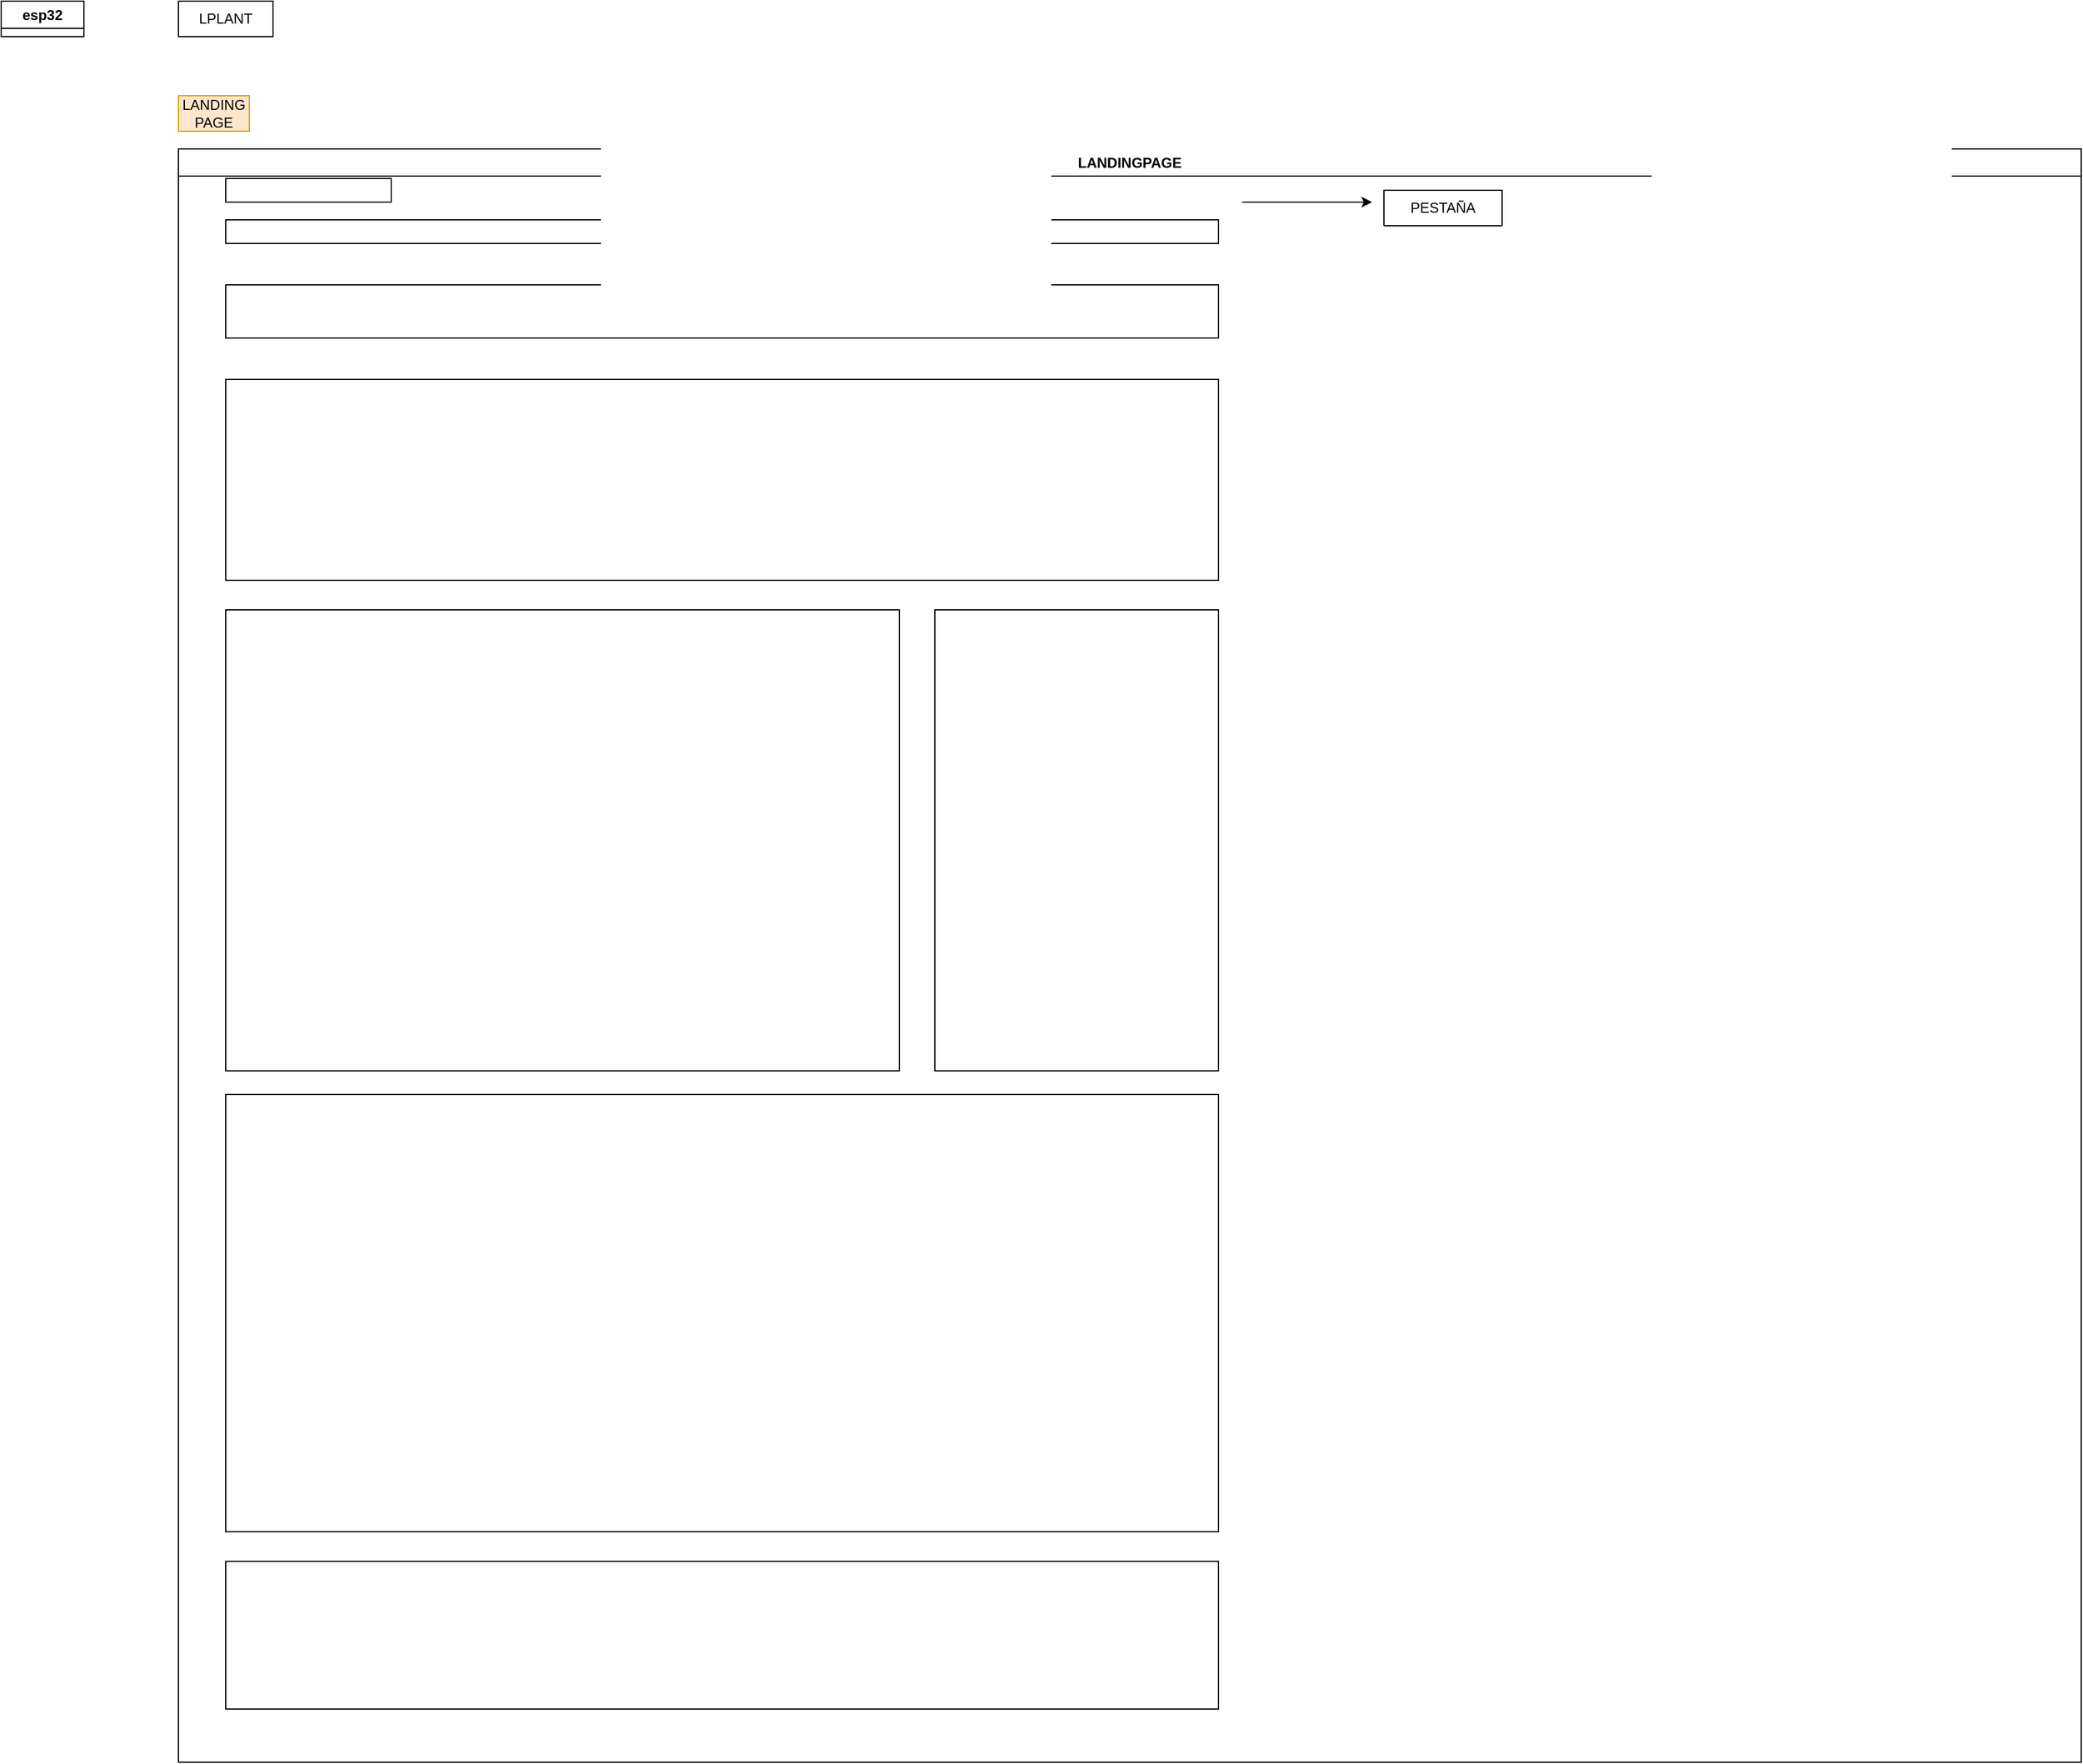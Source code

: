 <mxfile>
    <diagram id="7KAUnmFA8Xaktq5IJ6hh" name="Página-1">
        <mxGraphModel dx="2448" dy="1040" grid="1" gridSize="10" guides="1" tooltips="1" connect="1" arrows="1" fold="1" page="1" pageScale="1" pageWidth="827" pageHeight="1169" math="0" shadow="0">
            <root>
                <mxCell id="0"/>
                <mxCell id="1" parent="0"/>
                <mxCell id="8" value="LPLANT" style="rounded=0;whiteSpace=wrap;html=1;" vertex="1" parent="1">
                    <mxGeometry x="40" y="40" width="80" height="30" as="geometry"/>
                </mxCell>
                <mxCell id="12" value="esp32" style="swimlane;whiteSpace=wrap;html=1;" vertex="1" collapsed="1" parent="1">
                    <mxGeometry x="-110" y="40" width="70" height="30" as="geometry">
                        <mxRectangle x="110" y="10" width="310" height="200" as="alternateBounds"/>
                    </mxGeometry>
                </mxCell>
                <mxCell id="13" value="" style="shape=image;verticalLabelPosition=bottom;labelBackgroundColor=default;verticalAlign=top;aspect=fixed;imageAspect=0;image=https://upload.wikimedia.org/wikipedia/commons/2/20/ESP32_Espressif_ESP-WROOM-32_Dev_Board.jpg;" vertex="1" parent="12">
                    <mxGeometry x="20" y="40" width="60" height="46.05" as="geometry"/>
                </mxCell>
                <mxCell id="14" value="&lt;h1 style=&quot;margin-top: 0px;&quot;&gt;&lt;span style=&quot;background-color: transparent;&quot;&gt;ESP32&lt;/span&gt;&lt;/h1&gt;&lt;h1 style=&quot;margin-top: 0px;&quot;&gt;&lt;span style=&quot;background-color: transparent; font-size: 12px; font-weight: normal;&quot;&gt;Lorem ipsum dolor sit amet, consectetur adipisicing elit, sed do eiusmod tempor incididunt ut labore et dolore magna aliqua.&lt;/span&gt;&lt;/h1&gt;" style="text;html=1;whiteSpace=wrap;overflow=hidden;rounded=0;" vertex="1" parent="12">
                    <mxGeometry x="80" y="30" width="180" height="160" as="geometry"/>
                </mxCell>
                <mxCell id="19" value="LANDING PAGE" style="text;html=1;align=center;verticalAlign=middle;whiteSpace=wrap;rounded=0;fillColor=#ffe6cc;strokeColor=#d79b00;" vertex="1" parent="1">
                    <mxGeometry x="40" y="120" width="60" height="30" as="geometry"/>
                </mxCell>
                <mxCell id="20" value="LANDINGPAGE" style="swimlane;whiteSpace=wrap;html=1;" vertex="1" parent="1">
                    <mxGeometry x="40" y="165" width="1610" height="1365" as="geometry">
                        <mxRectangle x="40" y="165" width="130" height="30" as="alternateBounds"/>
                    </mxGeometry>
                </mxCell>
                <mxCell id="33" value="" style="group;movable=0;resizable=0;rotatable=0;deletable=0;editable=0;locked=1;connectable=0;" vertex="1" connectable="0" parent="20">
                    <mxGeometry x="40" y="25" width="840" height="1295" as="geometry"/>
                </mxCell>
                <mxCell id="30" value="" style="group;movable=1;resizable=1;rotatable=1;deletable=1;editable=1;locked=0;connectable=1;" vertex="1" connectable="0" parent="33">
                    <mxGeometry y="35" width="840" height="1260" as="geometry"/>
                </mxCell>
                <mxCell id="22" value="" style="rounded=0;whiteSpace=wrap;html=1;" vertex="1" parent="30">
                    <mxGeometry width="840" height="20" as="geometry"/>
                </mxCell>
                <mxCell id="24" value="" style="rounded=0;whiteSpace=wrap;html=1;" vertex="1" parent="30">
                    <mxGeometry y="135" width="840" height="170" as="geometry"/>
                </mxCell>
                <mxCell id="25" value="" style="rounded=0;whiteSpace=wrap;html=1;movable=0;resizable=0;rotatable=0;deletable=0;editable=0;locked=1;connectable=0;" vertex="1" parent="30">
                    <mxGeometry y="55" width="840" height="45" as="geometry"/>
                </mxCell>
                <mxCell id="26" value="" style="rounded=0;whiteSpace=wrap;html=1;" vertex="1" parent="30">
                    <mxGeometry x="600" y="330" width="240" height="390" as="geometry"/>
                </mxCell>
                <mxCell id="27" value="" style="rounded=0;whiteSpace=wrap;html=1;" vertex="1" parent="30">
                    <mxGeometry y="330" width="570" height="390" as="geometry"/>
                </mxCell>
                <mxCell id="28" value="" style="rounded=0;whiteSpace=wrap;html=1;" vertex="1" parent="30">
                    <mxGeometry y="740" width="840" height="370" as="geometry"/>
                </mxCell>
                <mxCell id="29" value="" style="rounded=0;whiteSpace=wrap;html=1;" vertex="1" parent="30">
                    <mxGeometry y="1135" width="840" height="125" as="geometry"/>
                </mxCell>
                <mxCell id="32" value="" style="rounded=0;whiteSpace=wrap;html=1;" vertex="1" parent="33">
                    <mxGeometry width="140" height="20" as="geometry"/>
                </mxCell>
                <mxCell id="34" value="" style="endArrow=classic;html=1;" edge="1" parent="20">
                    <mxGeometry width="50" height="50" relative="1" as="geometry">
                        <mxPoint x="900" y="45" as="sourcePoint"/>
                        <mxPoint x="1010" y="45" as="targetPoint"/>
                    </mxGeometry>
                </mxCell>
                <mxCell id="35" value="PESTAÑA" style="swimlane;fontStyle=0;childLayout=stackLayout;horizontal=1;startSize=30;horizontalStack=0;resizeParent=1;resizeParentMax=0;resizeLast=0;collapsible=1;marginBottom=0;whiteSpace=wrap;html=1;" vertex="1" collapsed="1" parent="20">
                    <mxGeometry x="1020" y="35" width="100" height="30" as="geometry">
                        <mxRectangle x="1040" y="35" width="140" height="120" as="alternateBounds"/>
                    </mxGeometry>
                </mxCell>
                <mxCell id="36" value="TAREAS" style="text;strokeColor=none;fillColor=none;align=left;verticalAlign=middle;spacingLeft=4;spacingRight=4;overflow=hidden;points=[[0,0.5],[1,0.5]];portConstraint=eastwest;rotatable=0;whiteSpace=wrap;html=1;" vertex="1" parent="35">
                    <mxGeometry y="30" width="140" height="30" as="geometry"/>
                </mxCell>
                <mxCell id="37" value="Item 2" style="text;strokeColor=none;fillColor=none;align=left;verticalAlign=middle;spacingLeft=4;spacingRight=4;overflow=hidden;points=[[0,0.5],[1,0.5]];portConstraint=eastwest;rotatable=0;whiteSpace=wrap;html=1;" vertex="1" parent="35">
                    <mxGeometry y="60" width="140" height="30" as="geometry"/>
                </mxCell>
                <mxCell id="38" value="Item 3" style="text;strokeColor=none;fillColor=none;align=left;verticalAlign=middle;spacingLeft=4;spacingRight=4;overflow=hidden;points=[[0,0.5],[1,0.5]];portConstraint=eastwest;rotatable=0;whiteSpace=wrap;html=1;" vertex="1" parent="35">
                    <mxGeometry y="90" width="140" height="30" as="geometry"/>
                </mxCell>
            </root>
        </mxGraphModel>
    </diagram>
</mxfile>